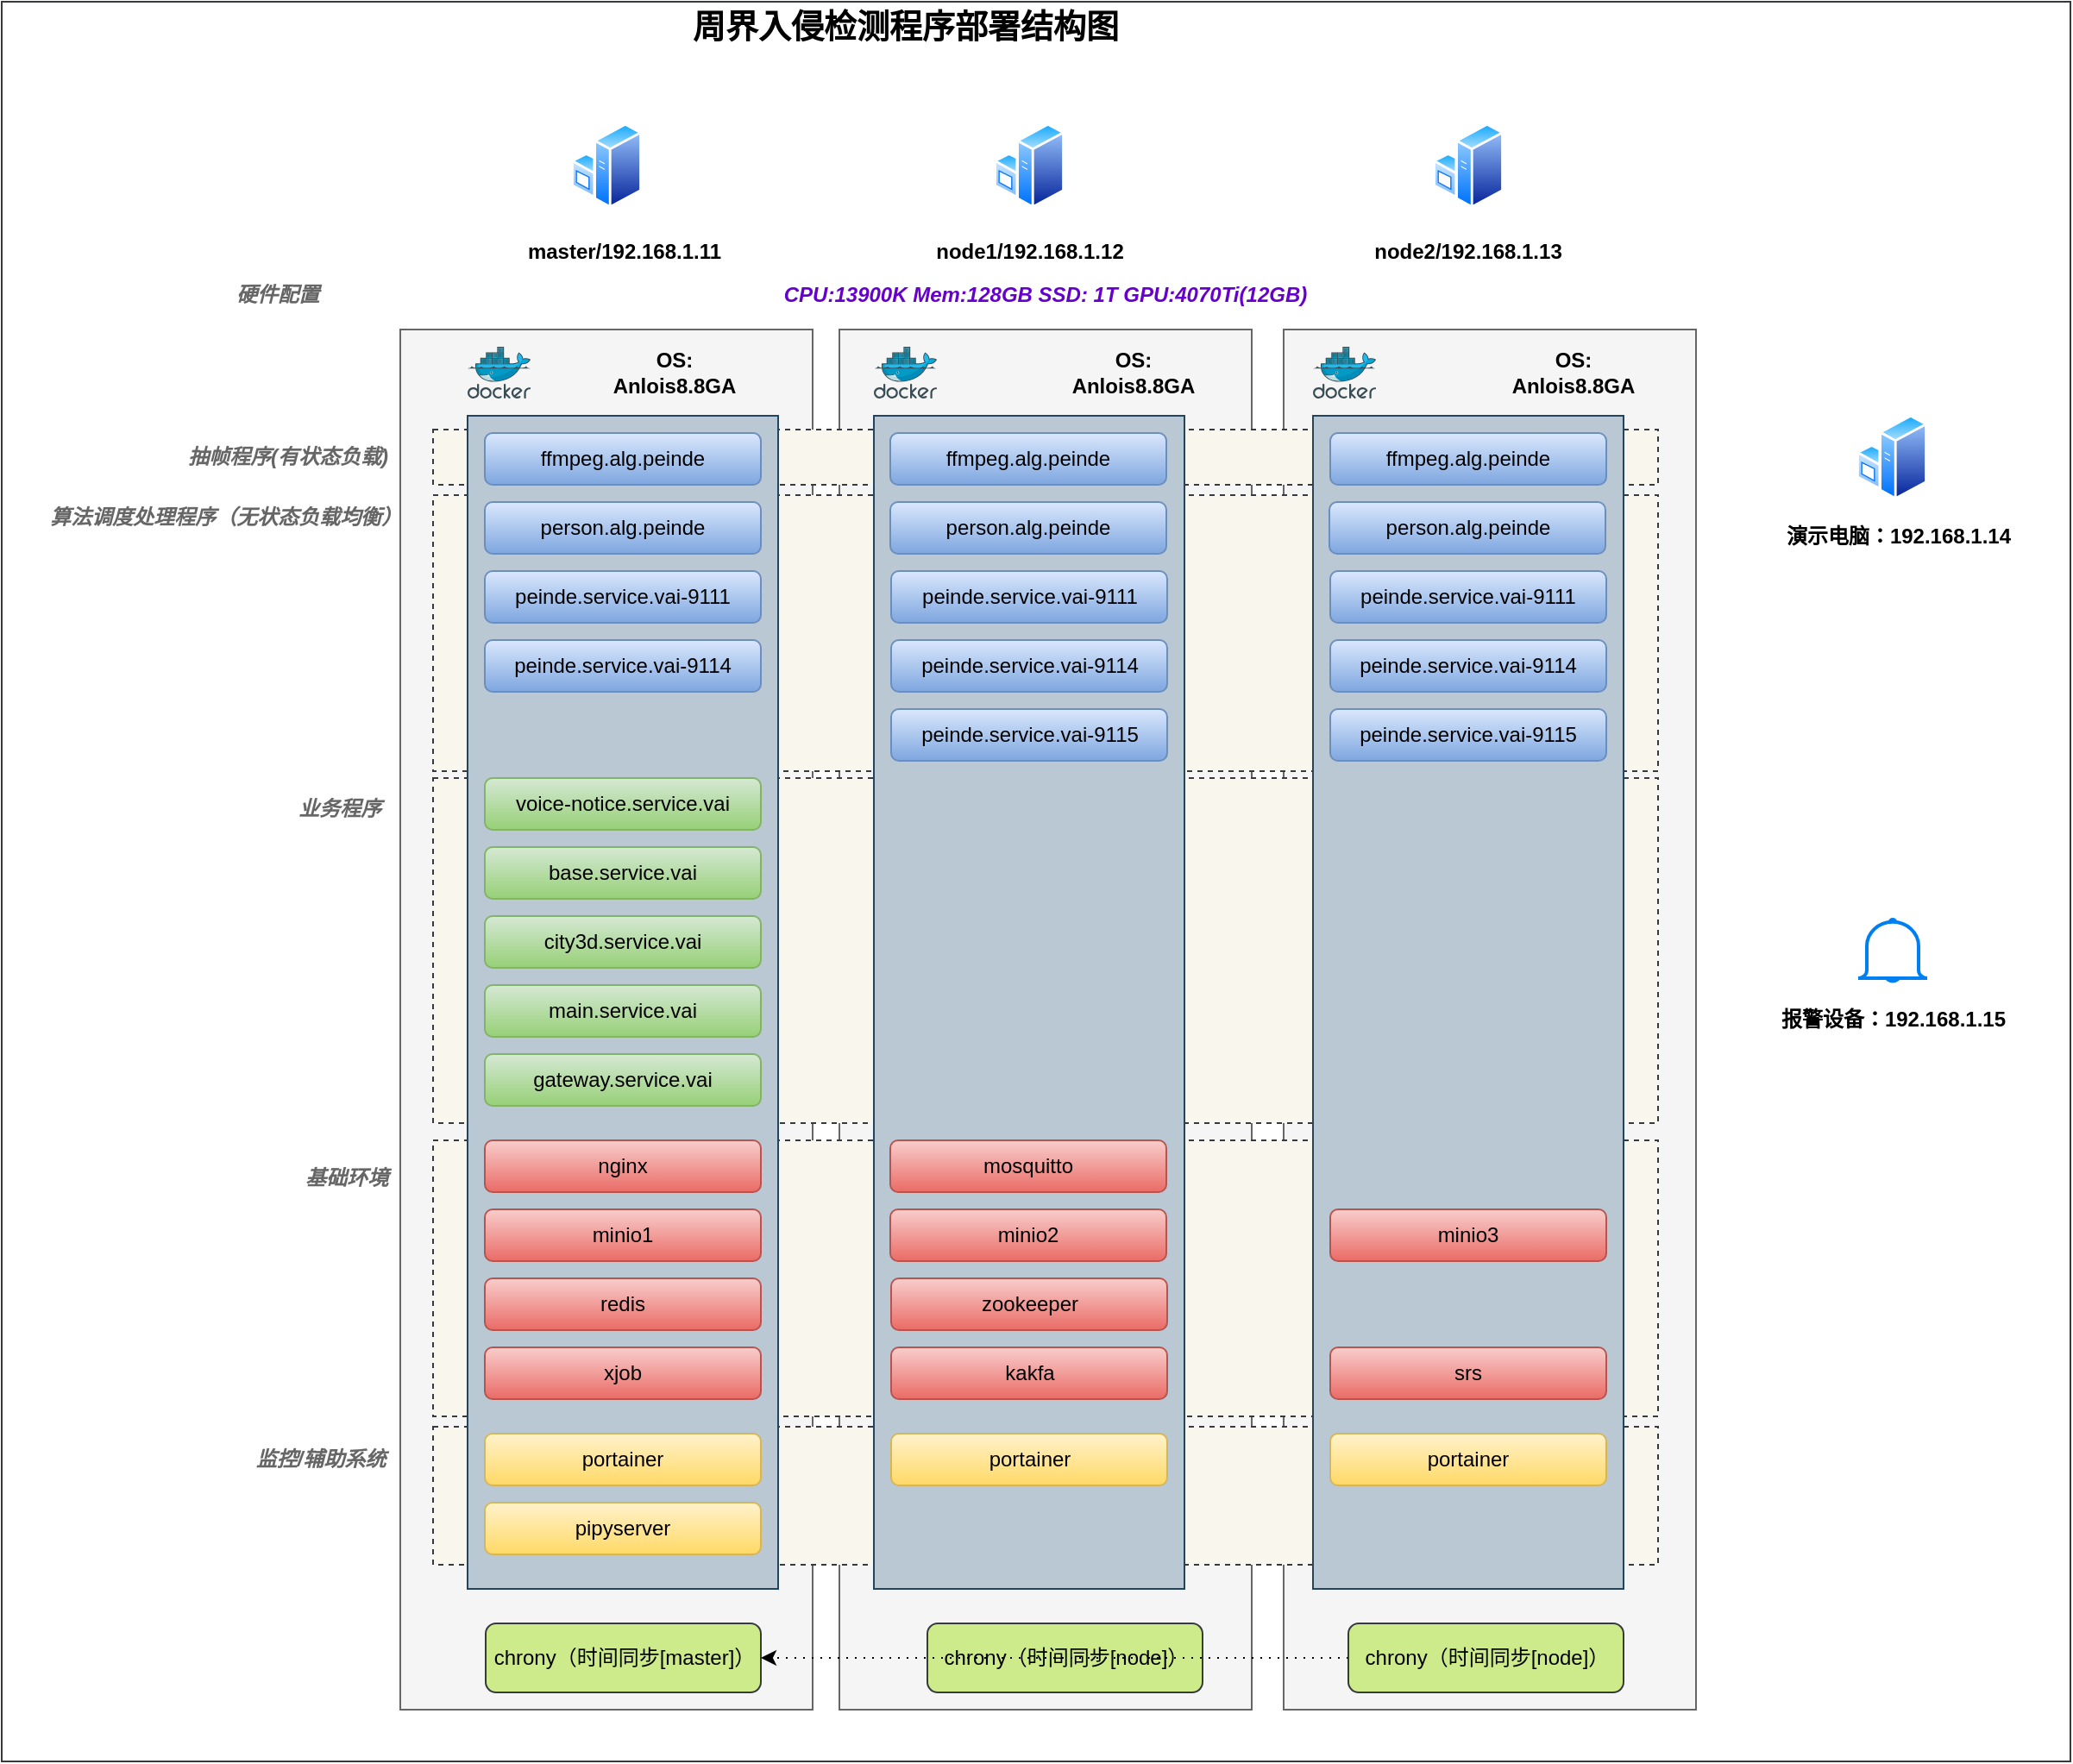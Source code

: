 <mxfile version="21.6.8" type="github">
  <diagram name="Page-1" id="XHnx7GiShQzO20-7YMqX">
    <mxGraphModel dx="2284" dy="750" grid="1" gridSize="10" guides="1" tooltips="1" connect="1" arrows="1" fold="1" page="1" pageScale="1" pageWidth="850" pageHeight="1100" math="0" shadow="0">
      <root>
        <mxCell id="0" />
        <mxCell id="1" parent="0" />
        <mxCell id="_41Iq6OzP9S5sfrPNSl_-76" value="" style="rounded=0;whiteSpace=wrap;html=1;fillColor=#FFFFFF;strokeColor=#36393d;" vertex="1" parent="1">
          <mxGeometry x="-399" y="50" width="1199" height="1020" as="geometry" />
        </mxCell>
        <mxCell id="_41Iq6OzP9S5sfrPNSl_-64" value="" style="rounded=0;whiteSpace=wrap;html=1;fillColor=#f5f5f5;fontColor=#333333;strokeColor=#666666;" vertex="1" parent="1">
          <mxGeometry x="344" y="240" width="239" height="800" as="geometry" />
        </mxCell>
        <mxCell id="_41Iq6OzP9S5sfrPNSl_-60" value="" style="rounded=0;whiteSpace=wrap;html=1;fillColor=#f5f5f5;fontColor=#333333;strokeColor=#666666;" vertex="1" parent="1">
          <mxGeometry x="86.5" y="240" width="239" height="800" as="geometry" />
        </mxCell>
        <mxCell id="_41Iq6OzP9S5sfrPNSl_-51" value="" style="rounded=0;whiteSpace=wrap;html=1;fillColor=#f5f5f5;fontColor=#333333;strokeColor=#666666;" vertex="1" parent="1">
          <mxGeometry x="-168" y="240" width="239" height="800" as="geometry" />
        </mxCell>
        <mxCell id="_41Iq6OzP9S5sfrPNSl_-57" value="" style="rounded=0;whiteSpace=wrap;html=1;dashed=1;fillColor=#f9f7ed;strokeColor=#36393d;" vertex="1" parent="1">
          <mxGeometry x="-149" y="876" width="710" height="80" as="geometry" />
        </mxCell>
        <mxCell id="_41Iq6OzP9S5sfrPNSl_-49" value="" style="rounded=0;whiteSpace=wrap;html=1;dashed=1;fillColor=#f9f7ed;strokeColor=#36393d;" vertex="1" parent="1">
          <mxGeometry x="-149" y="710" width="710" height="160" as="geometry" />
        </mxCell>
        <mxCell id="_41Iq6OzP9S5sfrPNSl_-47" value="" style="rounded=0;whiteSpace=wrap;html=1;dashed=1;fillColor=#f9f7ed;strokeColor=#36393d;" vertex="1" parent="1">
          <mxGeometry x="-149" y="500" width="710" height="200" as="geometry" />
        </mxCell>
        <mxCell id="_41Iq6OzP9S5sfrPNSl_-43" value="" style="rounded=0;whiteSpace=wrap;html=1;dashed=1;fillColor=#f9f7ed;strokeColor=#36393d;" vertex="1" parent="1">
          <mxGeometry x="-149" y="298" width="710" height="32" as="geometry" />
        </mxCell>
        <mxCell id="_41Iq6OzP9S5sfrPNSl_-45" value="" style="rounded=0;whiteSpace=wrap;html=1;dashed=1;fillColor=#f9f7ed;strokeColor=#36393d;" vertex="1" parent="1">
          <mxGeometry x="-149" y="336" width="710" height="160" as="geometry" />
        </mxCell>
        <mxCell id="_41Iq6OzP9S5sfrPNSl_-3" value="" style="rounded=0;whiteSpace=wrap;html=1;fillColor=#bac8d3;strokeColor=#23445d;" vertex="1" parent="1">
          <mxGeometry x="-129" y="290" width="180" height="680" as="geometry" />
        </mxCell>
        <mxCell id="_41Iq6OzP9S5sfrPNSl_-20" value="" style="rounded=0;whiteSpace=wrap;html=1;fillColor=#bac8d3;strokeColor=#23445d;" vertex="1" parent="1">
          <mxGeometry x="106.5" y="290" width="180" height="680" as="geometry" />
        </mxCell>
        <mxCell id="_41Iq6OzP9S5sfrPNSl_-31" value="" style="rounded=0;whiteSpace=wrap;html=1;fillColor=#bac8d3;strokeColor=#23445d;" vertex="1" parent="1">
          <mxGeometry x="361" y="290" width="180" height="680" as="geometry" />
        </mxCell>
        <mxCell id="PWhxvfO3s3oYaA7X_2O--1" value="" style="image;sketch=0;aspect=fixed;html=1;points=[];align=center;fontSize=12;image=img/lib/mscae/Docker.svg;" parent="1" vertex="1">
          <mxGeometry x="-129" y="250" width="36.59" height="30" as="geometry" />
        </mxCell>
        <mxCell id="PWhxvfO3s3oYaA7X_2O--2" value="" style="image;aspect=fixed;perimeter=ellipsePerimeter;html=1;align=center;shadow=0;dashed=0;spacingTop=3;image=img/lib/active_directory/windows_server.svg;" parent="1" vertex="1">
          <mxGeometry x="-69" y="120" width="41" height="50" as="geometry" />
        </mxCell>
        <mxCell id="PWhxvfO3s3oYaA7X_2O--3" value="" style="image;aspect=fixed;perimeter=ellipsePerimeter;html=1;align=center;shadow=0;dashed=0;spacingTop=3;image=img/lib/active_directory/windows_server.svg;" parent="1" vertex="1">
          <mxGeometry x="176" y="120" width="41" height="50" as="geometry" />
        </mxCell>
        <mxCell id="PWhxvfO3s3oYaA7X_2O--4" value="" style="image;aspect=fixed;perimeter=ellipsePerimeter;html=1;align=center;shadow=0;dashed=0;spacingTop=3;image=img/lib/active_directory/windows_server.svg;" parent="1" vertex="1">
          <mxGeometry x="430.5" y="120" width="41" height="50" as="geometry" />
        </mxCell>
        <mxCell id="PWhxvfO3s3oYaA7X_2O--5" value="master/192.168.1.11" style="text;html=1;strokeColor=none;fillColor=none;align=center;verticalAlign=middle;whiteSpace=wrap;rounded=0;fontStyle=1" parent="1" vertex="1">
          <mxGeometry x="-123.5" y="180" width="169.5" height="30" as="geometry" />
        </mxCell>
        <mxCell id="_41Iq6OzP9S5sfrPNSl_-1" value="node1/192.168.1.12" style="text;html=1;strokeColor=none;fillColor=none;align=center;verticalAlign=middle;whiteSpace=wrap;rounded=0;fontStyle=1" vertex="1" parent="1">
          <mxGeometry x="166.5" y="180" width="60" height="30" as="geometry" />
        </mxCell>
        <mxCell id="_41Iq6OzP9S5sfrPNSl_-2" value="node2/192.168.1.13" style="text;html=1;strokeColor=none;fillColor=none;align=center;verticalAlign=middle;whiteSpace=wrap;rounded=0;fontStyle=1" vertex="1" parent="1">
          <mxGeometry x="421" y="180" width="60" height="30" as="geometry" />
        </mxCell>
        <mxCell id="_41Iq6OzP9S5sfrPNSl_-4" value="ffmpeg.alg.peinde" style="rounded=1;whiteSpace=wrap;html=1;fillColor=#dae8fc;gradientColor=#7ea6e0;strokeColor=#6c8ebf;" vertex="1" parent="1">
          <mxGeometry x="-119" y="300" width="160" height="30" as="geometry" />
        </mxCell>
        <mxCell id="_41Iq6OzP9S5sfrPNSl_-5" value="person.alg.peinde" style="rounded=1;whiteSpace=wrap;html=1;fillColor=#dae8fc;gradientColor=#7ea6e0;strokeColor=#6c8ebf;" vertex="1" parent="1">
          <mxGeometry x="-119" y="340" width="160" height="30" as="geometry" />
        </mxCell>
        <mxCell id="_41Iq6OzP9S5sfrPNSl_-6" value="peinde.service.vai-9111" style="rounded=1;whiteSpace=wrap;html=1;fillColor=#dae8fc;gradientColor=#7ea6e0;strokeColor=#6c8ebf;" vertex="1" parent="1">
          <mxGeometry x="-119" y="380" width="160" height="30" as="geometry" />
        </mxCell>
        <mxCell id="_41Iq6OzP9S5sfrPNSl_-7" value="peinde.service.vai-9114" style="rounded=1;whiteSpace=wrap;html=1;fillColor=#dae8fc;gradientColor=#7ea6e0;strokeColor=#6c8ebf;" vertex="1" parent="1">
          <mxGeometry x="-119" y="420" width="160" height="30" as="geometry" />
        </mxCell>
        <mxCell id="_41Iq6OzP9S5sfrPNSl_-9" value="voice-notice.service.vai" style="rounded=1;whiteSpace=wrap;html=1;fillColor=#d5e8d4;gradientColor=#97d077;strokeColor=#82b366;" vertex="1" parent="1">
          <mxGeometry x="-119" y="500" width="160" height="30" as="geometry" />
        </mxCell>
        <mxCell id="_41Iq6OzP9S5sfrPNSl_-10" value="base.service.vai" style="rounded=1;whiteSpace=wrap;html=1;fillColor=#d5e8d4;gradientColor=#97d077;strokeColor=#82b366;" vertex="1" parent="1">
          <mxGeometry x="-119" y="540" width="160" height="30" as="geometry" />
        </mxCell>
        <mxCell id="_41Iq6OzP9S5sfrPNSl_-11" value="city3d.service.vai" style="rounded=1;whiteSpace=wrap;html=1;fillColor=#d5e8d4;gradientColor=#97d077;strokeColor=#82b366;" vertex="1" parent="1">
          <mxGeometry x="-119" y="580" width="160" height="30" as="geometry" />
        </mxCell>
        <mxCell id="_41Iq6OzP9S5sfrPNSl_-12" value="main.service.vai" style="rounded=1;whiteSpace=wrap;html=1;fillColor=#d5e8d4;gradientColor=#97d077;strokeColor=#82b366;" vertex="1" parent="1">
          <mxGeometry x="-119" y="620" width="160" height="30" as="geometry" />
        </mxCell>
        <mxCell id="_41Iq6OzP9S5sfrPNSl_-13" value="gateway.service.vai" style="rounded=1;whiteSpace=wrap;html=1;fillColor=#d5e8d4;gradientColor=#97d077;strokeColor=#82b366;" vertex="1" parent="1">
          <mxGeometry x="-119" y="660" width="160" height="30" as="geometry" />
        </mxCell>
        <mxCell id="_41Iq6OzP9S5sfrPNSl_-14" value="nginx" style="rounded=1;whiteSpace=wrap;html=1;fillColor=#f8cecc;gradientColor=#ea6b66;strokeColor=#b85450;" vertex="1" parent="1">
          <mxGeometry x="-119" y="710" width="160" height="30" as="geometry" />
        </mxCell>
        <mxCell id="_41Iq6OzP9S5sfrPNSl_-15" value="minio1" style="rounded=1;whiteSpace=wrap;html=1;fillColor=#f8cecc;gradientColor=#ea6b66;strokeColor=#b85450;" vertex="1" parent="1">
          <mxGeometry x="-119" y="750" width="160" height="30" as="geometry" />
        </mxCell>
        <mxCell id="_41Iq6OzP9S5sfrPNSl_-16" value="redis" style="rounded=1;whiteSpace=wrap;html=1;fillColor=#f8cecc;gradientColor=#ea6b66;strokeColor=#b85450;" vertex="1" parent="1">
          <mxGeometry x="-119" y="790" width="160" height="30" as="geometry" />
        </mxCell>
        <mxCell id="_41Iq6OzP9S5sfrPNSl_-17" value="xjob" style="rounded=1;whiteSpace=wrap;html=1;fillColor=#f8cecc;gradientColor=#ea6b66;strokeColor=#b85450;" vertex="1" parent="1">
          <mxGeometry x="-119" y="830" width="160" height="30" as="geometry" />
        </mxCell>
        <mxCell id="_41Iq6OzP9S5sfrPNSl_-18" value="portainer" style="rounded=1;whiteSpace=wrap;html=1;fillColor=#fff2cc;gradientColor=#ffd966;strokeColor=#d6b656;" vertex="1" parent="1">
          <mxGeometry x="-119" y="880" width="160" height="30" as="geometry" />
        </mxCell>
        <mxCell id="_41Iq6OzP9S5sfrPNSl_-21" value="ffmpeg.alg.peinde" style="rounded=1;whiteSpace=wrap;html=1;fillColor=#dae8fc;gradientColor=#7ea6e0;strokeColor=#6c8ebf;" vertex="1" parent="1">
          <mxGeometry x="116" y="300" width="160" height="30" as="geometry" />
        </mxCell>
        <mxCell id="_41Iq6OzP9S5sfrPNSl_-22" value="person.alg.peinde" style="rounded=1;whiteSpace=wrap;html=1;fillColor=#dae8fc;gradientColor=#7ea6e0;strokeColor=#6c8ebf;" vertex="1" parent="1">
          <mxGeometry x="116" y="340" width="160" height="30" as="geometry" />
        </mxCell>
        <mxCell id="_41Iq6OzP9S5sfrPNSl_-23" value="peinde.service.vai-9111" style="rounded=1;whiteSpace=wrap;html=1;fillColor=#dae8fc;gradientColor=#7ea6e0;strokeColor=#6c8ebf;" vertex="1" parent="1">
          <mxGeometry x="116.5" y="380" width="160" height="30" as="geometry" />
        </mxCell>
        <mxCell id="_41Iq6OzP9S5sfrPNSl_-24" value="peinde.service.vai-9114" style="rounded=1;whiteSpace=wrap;html=1;fillColor=#dae8fc;gradientColor=#7ea6e0;strokeColor=#6c8ebf;" vertex="1" parent="1">
          <mxGeometry x="116.5" y="420" width="160" height="30" as="geometry" />
        </mxCell>
        <mxCell id="_41Iq6OzP9S5sfrPNSl_-25" value="peinde.service.vai-9115" style="rounded=1;whiteSpace=wrap;html=1;fillColor=#dae8fc;gradientColor=#7ea6e0;strokeColor=#6c8ebf;" vertex="1" parent="1">
          <mxGeometry x="116.5" y="460" width="160" height="30" as="geometry" />
        </mxCell>
        <mxCell id="_41Iq6OzP9S5sfrPNSl_-26" value="minio2" style="rounded=1;whiteSpace=wrap;html=1;fillColor=#f8cecc;gradientColor=#ea6b66;strokeColor=#b85450;" vertex="1" parent="1">
          <mxGeometry x="116" y="750" width="160" height="30" as="geometry" />
        </mxCell>
        <mxCell id="_41Iq6OzP9S5sfrPNSl_-27" style="edgeStyle=orthogonalEdgeStyle;rounded=0;orthogonalLoop=1;jettySize=auto;html=1;exitX=0.5;exitY=1;exitDx=0;exitDy=0;" edge="1" parent="1" source="_41Iq6OzP9S5sfrPNSl_-26" target="_41Iq6OzP9S5sfrPNSl_-26">
          <mxGeometry relative="1" as="geometry" />
        </mxCell>
        <mxCell id="_41Iq6OzP9S5sfrPNSl_-28" value="mosquitto" style="rounded=1;whiteSpace=wrap;html=1;fillColor=#f8cecc;gradientColor=#ea6b66;strokeColor=#b85450;" vertex="1" parent="1">
          <mxGeometry x="116" y="710" width="160" height="30" as="geometry" />
        </mxCell>
        <mxCell id="_41Iq6OzP9S5sfrPNSl_-29" value="zookeeper" style="rounded=1;whiteSpace=wrap;html=1;fillColor=#f8cecc;gradientColor=#ea6b66;strokeColor=#b85450;" vertex="1" parent="1">
          <mxGeometry x="116.5" y="790" width="160" height="30" as="geometry" />
        </mxCell>
        <mxCell id="_41Iq6OzP9S5sfrPNSl_-30" value="kakfa" style="rounded=1;whiteSpace=wrap;html=1;fillColor=#f8cecc;gradientColor=#ea6b66;strokeColor=#b85450;" vertex="1" parent="1">
          <mxGeometry x="116.5" y="830" width="160" height="30" as="geometry" />
        </mxCell>
        <mxCell id="_41Iq6OzP9S5sfrPNSl_-32" value="ffmpeg.alg.peinde" style="rounded=1;whiteSpace=wrap;html=1;fillColor=#dae8fc;gradientColor=#7ea6e0;strokeColor=#6c8ebf;" vertex="1" parent="1">
          <mxGeometry x="371" y="300" width="160" height="30" as="geometry" />
        </mxCell>
        <mxCell id="_41Iq6OzP9S5sfrPNSl_-35" value="person.alg.peinde" style="rounded=1;whiteSpace=wrap;html=1;fillColor=#dae8fc;gradientColor=#7ea6e0;strokeColor=#6c8ebf;" vertex="1" parent="1">
          <mxGeometry x="370.5" y="340" width="160" height="30" as="geometry" />
        </mxCell>
        <mxCell id="_41Iq6OzP9S5sfrPNSl_-36" value="peinde.service.vai-9111" style="rounded=1;whiteSpace=wrap;html=1;fillColor=#dae8fc;gradientColor=#7ea6e0;strokeColor=#6c8ebf;" vertex="1" parent="1">
          <mxGeometry x="371" y="380" width="160" height="30" as="geometry" />
        </mxCell>
        <mxCell id="_41Iq6OzP9S5sfrPNSl_-37" value="peinde.service.vai-9114" style="rounded=1;whiteSpace=wrap;html=1;fillColor=#dae8fc;gradientColor=#7ea6e0;strokeColor=#6c8ebf;" vertex="1" parent="1">
          <mxGeometry x="371" y="420" width="160" height="30" as="geometry" />
        </mxCell>
        <mxCell id="_41Iq6OzP9S5sfrPNSl_-38" value="peinde.service.vai-9115" style="rounded=1;whiteSpace=wrap;html=1;fillColor=#dae8fc;gradientColor=#7ea6e0;strokeColor=#6c8ebf;" vertex="1" parent="1">
          <mxGeometry x="371" y="460" width="160" height="30" as="geometry" />
        </mxCell>
        <mxCell id="_41Iq6OzP9S5sfrPNSl_-39" value="" style="image;sketch=0;aspect=fixed;html=1;points=[];align=center;fontSize=12;image=img/lib/mscae/Docker.svg;" vertex="1" parent="1">
          <mxGeometry x="106.5" y="250" width="36.59" height="30" as="geometry" />
        </mxCell>
        <mxCell id="_41Iq6OzP9S5sfrPNSl_-40" value="" style="image;sketch=0;aspect=fixed;html=1;points=[];align=center;fontSize=12;image=img/lib/mscae/Docker.svg;" vertex="1" parent="1">
          <mxGeometry x="361" y="250" width="36.59" height="30" as="geometry" />
        </mxCell>
        <mxCell id="_41Iq6OzP9S5sfrPNSl_-41" value="minio3" style="rounded=1;whiteSpace=wrap;html=1;fillColor=#f8cecc;gradientColor=#ea6b66;strokeColor=#b85450;" vertex="1" parent="1">
          <mxGeometry x="371" y="750" width="160" height="30" as="geometry" />
        </mxCell>
        <mxCell id="_41Iq6OzP9S5sfrPNSl_-42" value="srs" style="rounded=1;whiteSpace=wrap;html=1;fillColor=#f8cecc;gradientColor=#ea6b66;strokeColor=#b85450;" vertex="1" parent="1">
          <mxGeometry x="371" y="830" width="160" height="30" as="geometry" />
        </mxCell>
        <mxCell id="_41Iq6OzP9S5sfrPNSl_-44" value="抽帧程序(有状态负载)" style="text;html=1;strokeColor=none;fillColor=none;align=center;verticalAlign=middle;whiteSpace=wrap;rounded=0;fontStyle=3;fontColor=#666666;" vertex="1" parent="1">
          <mxGeometry x="-303" y="300" width="140" height="28" as="geometry" />
        </mxCell>
        <mxCell id="_41Iq6OzP9S5sfrPNSl_-46" value="算法调度处理程序（无状态负载均衡）" style="text;html=1;strokeColor=none;fillColor=none;align=center;verticalAlign=middle;whiteSpace=wrap;rounded=0;fontStyle=3;fontColor=#666666;" vertex="1" parent="1">
          <mxGeometry x="-374" y="331" width="210" height="36" as="geometry" />
        </mxCell>
        <mxCell id="_41Iq6OzP9S5sfrPNSl_-48" value="业务程序" style="text;html=1;strokeColor=none;fillColor=none;align=center;verticalAlign=middle;whiteSpace=wrap;rounded=0;fontStyle=3;fontColor=#666666;" vertex="1" parent="1">
          <mxGeometry x="-308.5" y="500" width="210" height="36" as="geometry" />
        </mxCell>
        <mxCell id="_41Iq6OzP9S5sfrPNSl_-50" value="基础环境" style="text;html=1;strokeColor=none;fillColor=none;align=center;verticalAlign=middle;whiteSpace=wrap;rounded=0;fontStyle=3;labelBorderColor=none;fontColor=#666666;" vertex="1" parent="1">
          <mxGeometry x="-304.5" y="714" width="210" height="36" as="geometry" />
        </mxCell>
        <mxCell id="_41Iq6OzP9S5sfrPNSl_-52" value="chrony（时间同步[master]）" style="rounded=1;whiteSpace=wrap;html=1;fillColor=#cdeb8b;strokeColor=#36393d;" vertex="1" parent="1">
          <mxGeometry x="-118.5" y="990" width="159.5" height="40" as="geometry" />
        </mxCell>
        <mxCell id="_41Iq6OzP9S5sfrPNSl_-53" value="pipyserver" style="rounded=1;whiteSpace=wrap;html=1;fillColor=#fff2cc;gradientColor=#ffd966;strokeColor=#d6b656;" vertex="1" parent="1">
          <mxGeometry x="-119" y="920" width="160" height="30" as="geometry" />
        </mxCell>
        <mxCell id="_41Iq6OzP9S5sfrPNSl_-54" value="portainer" style="rounded=1;whiteSpace=wrap;html=1;fillColor=#fff2cc;gradientColor=#ffd966;strokeColor=#d6b656;" vertex="1" parent="1">
          <mxGeometry x="116.5" y="880" width="160" height="30" as="geometry" />
        </mxCell>
        <mxCell id="_41Iq6OzP9S5sfrPNSl_-56" value="portainer" style="rounded=1;whiteSpace=wrap;html=1;fillColor=#fff2cc;gradientColor=#ffd966;strokeColor=#d6b656;" vertex="1" parent="1">
          <mxGeometry x="371" y="880" width="160" height="30" as="geometry" />
        </mxCell>
        <mxCell id="_41Iq6OzP9S5sfrPNSl_-58" value="监控/辅助系统" style="text;html=1;strokeColor=none;fillColor=none;align=center;verticalAlign=middle;whiteSpace=wrap;rounded=0;fontStyle=3;fontColor=#666666;" vertex="1" parent="1">
          <mxGeometry x="-319" y="877" width="210" height="36" as="geometry" />
        </mxCell>
        <mxCell id="_41Iq6OzP9S5sfrPNSl_-59" value="OS: Anlois8.8GA" style="text;html=1;strokeColor=none;fillColor=none;align=center;verticalAlign=middle;whiteSpace=wrap;rounded=0;fontStyle=1" vertex="1" parent="1">
          <mxGeometry x="-49" y="250" width="80" height="30" as="geometry" />
        </mxCell>
        <mxCell id="_41Iq6OzP9S5sfrPNSl_-61" value="OS: Anlois8.8GA" style="text;html=1;strokeColor=none;fillColor=none;align=center;verticalAlign=middle;whiteSpace=wrap;rounded=0;fontStyle=1" vertex="1" parent="1">
          <mxGeometry x="217" y="250" width="80" height="30" as="geometry" />
        </mxCell>
        <mxCell id="_41Iq6OzP9S5sfrPNSl_-62" value="chrony（时间同步[node]）" style="rounded=1;whiteSpace=wrap;html=1;fillColor=#cdeb8b;strokeColor=#36393d;" vertex="1" parent="1">
          <mxGeometry x="137.5" y="990" width="159.5" height="40" as="geometry" />
        </mxCell>
        <mxCell id="_41Iq6OzP9S5sfrPNSl_-65" value="OS: Anlois8.8GA" style="text;html=1;strokeColor=none;fillColor=none;align=center;verticalAlign=middle;whiteSpace=wrap;rounded=0;fontStyle=1" vertex="1" parent="1">
          <mxGeometry x="471.5" y="250" width="80" height="30" as="geometry" />
        </mxCell>
        <mxCell id="_41Iq6OzP9S5sfrPNSl_-75" style="edgeStyle=orthogonalEdgeStyle;rounded=0;orthogonalLoop=1;jettySize=auto;html=1;dashed=1;dashPattern=1 4;" edge="1" parent="1" source="_41Iq6OzP9S5sfrPNSl_-66" target="_41Iq6OzP9S5sfrPNSl_-52">
          <mxGeometry relative="1" as="geometry" />
        </mxCell>
        <mxCell id="_41Iq6OzP9S5sfrPNSl_-66" value="chrony（时间同步[node]）" style="rounded=1;whiteSpace=wrap;html=1;fillColor=#cdeb8b;strokeColor=#36393d;" vertex="1" parent="1">
          <mxGeometry x="381.5" y="990" width="159.5" height="40" as="geometry" />
        </mxCell>
        <mxCell id="_41Iq6OzP9S5sfrPNSl_-71" value="CPU:13900K Mem:128GB SSD: 1T GPU:4070Ti(12GB)" style="text;html=1;strokeColor=none;fillColor=none;align=center;verticalAlign=middle;whiteSpace=wrap;rounded=0;fontStyle=3;fontColor=#6600CC;" vertex="1" parent="1">
          <mxGeometry x="-169" y="200" width="750" height="40" as="geometry" />
        </mxCell>
        <mxCell id="_41Iq6OzP9S5sfrPNSl_-72" value="硬件配置" style="text;html=1;strokeColor=none;fillColor=none;align=center;verticalAlign=middle;whiteSpace=wrap;rounded=0;fontStyle=3;fontColor=#666666;" vertex="1" parent="1">
          <mxGeometry x="-309" y="206" width="140" height="28" as="geometry" />
        </mxCell>
        <mxCell id="_41Iq6OzP9S5sfrPNSl_-77" value="周界入侵检测程序部署结构图" style="text;html=1;strokeColor=none;fillColor=none;align=center;verticalAlign=middle;whiteSpace=wrap;rounded=0;fontSize=19;fontStyle=1" vertex="1" parent="1">
          <mxGeometry x="-10.2" y="50" width="270" height="30" as="geometry" />
        </mxCell>
        <mxCell id="_41Iq6OzP9S5sfrPNSl_-78" value="" style="image;aspect=fixed;perimeter=ellipsePerimeter;html=1;align=center;shadow=0;dashed=0;spacingTop=3;image=img/lib/active_directory/windows_server.svg;" vertex="1" parent="1">
          <mxGeometry x="676" y="289" width="41" height="50" as="geometry" />
        </mxCell>
        <mxCell id="_41Iq6OzP9S5sfrPNSl_-80" value="演示电脑：192.168.1.14" style="text;html=1;strokeColor=none;fillColor=none;align=center;verticalAlign=middle;whiteSpace=wrap;rounded=0;fontStyle=1" vertex="1" parent="1">
          <mxGeometry x="626" y="350" width="149.25" height="20" as="geometry" />
        </mxCell>
        <mxCell id="_41Iq6OzP9S5sfrPNSl_-81" value="" style="html=1;verticalLabelPosition=bottom;align=center;labelBackgroundColor=#ffffff;verticalAlign=top;strokeWidth=2;strokeColor=#0080F0;shadow=0;dashed=0;shape=mxgraph.ios7.icons.bell;" vertex="1" parent="1">
          <mxGeometry x="677" y="582" width="40" height="36" as="geometry" />
        </mxCell>
        <mxCell id="_41Iq6OzP9S5sfrPNSl_-82" value="报警设备：192.168.1.15" style="text;html=1;strokeColor=none;fillColor=none;align=center;verticalAlign=middle;whiteSpace=wrap;rounded=0;fontStyle=1" vertex="1" parent="1">
          <mxGeometry x="623.38" y="630" width="149.25" height="20" as="geometry" />
        </mxCell>
      </root>
    </mxGraphModel>
  </diagram>
</mxfile>
